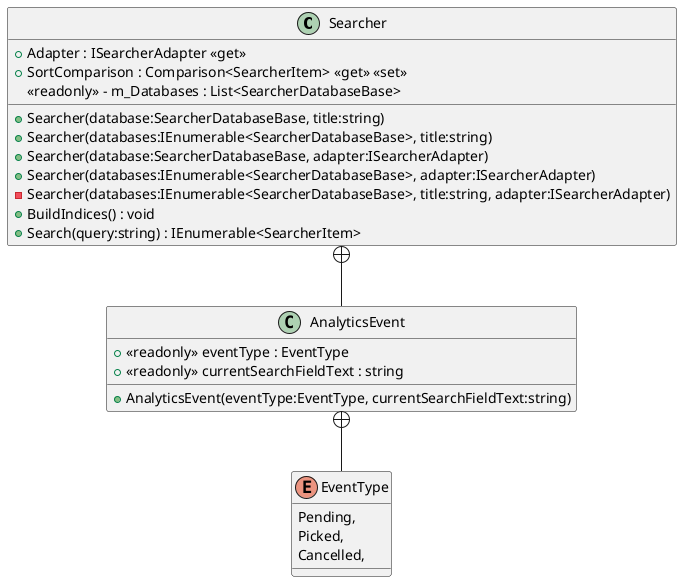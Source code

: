 @startuml
class Searcher {
    + Adapter : ISearcherAdapter <<get>>
    + SortComparison : Comparison<SearcherItem> <<get>> <<set>>
    <<readonly>> - m_Databases : List<SearcherDatabaseBase>
    + Searcher(database:SearcherDatabaseBase, title:string)
    + Searcher(databases:IEnumerable<SearcherDatabaseBase>, title:string)
    + Searcher(database:SearcherDatabaseBase, adapter:ISearcherAdapter)
    + Searcher(databases:IEnumerable<SearcherDatabaseBase>, adapter:ISearcherAdapter)
    - Searcher(databases:IEnumerable<SearcherDatabaseBase>, title:string, adapter:ISearcherAdapter)
    + BuildIndices() : void
    + Search(query:string) : IEnumerable<SearcherItem>
}
class AnalyticsEvent {
    + <<readonly>> eventType : EventType
    + <<readonly>> currentSearchFieldText : string
    + AnalyticsEvent(eventType:EventType, currentSearchFieldText:string)
}
enum EventType {
    Pending,
    Picked,
    Cancelled,
}
Searcher +-- AnalyticsEvent
AnalyticsEvent +-- EventType
@enduml
